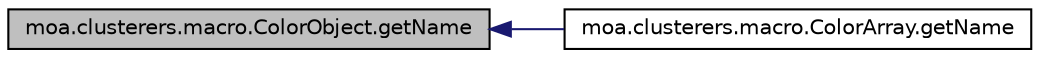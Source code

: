 digraph G
{
  edge [fontname="Helvetica",fontsize="10",labelfontname="Helvetica",labelfontsize="10"];
  node [fontname="Helvetica",fontsize="10",shape=record];
  rankdir=LR;
  Node1 [label="moa.clusterers.macro.ColorObject.getName",height=0.2,width=0.4,color="black", fillcolor="grey75", style="filled" fontcolor="black"];
  Node1 -> Node2 [dir=back,color="midnightblue",fontsize="10",style="solid",fontname="Helvetica"];
  Node2 [label="moa.clusterers.macro.ColorArray.getName",height=0.2,width=0.4,color="black", fillcolor="white", style="filled",URL="$classmoa_1_1clusterers_1_1macro_1_1ColorArray.html#ac90f45b8b7a6ec2c083a894dd7a68a09"];
}
